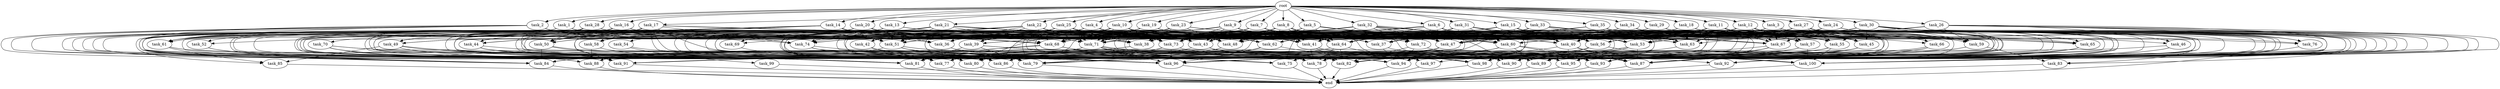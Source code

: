 digraph G {
  task_15 [size="2.727361e+11"];
  task_77 [size="6.187750e+11"];
  task_62 [size="8.056561e+11"];
  task_59 [size="2.585460e+11"];
  task_20 [size="4.415747e+11"];
  task_17 [size="8.877650e+11"];
  task_89 [size="3.334554e+11"];
  task_24 [size="4.620506e+11"];
  task_92 [size="1.553358e+11"];
  task_85 [size="8.364514e+11"];
  task_23 [size="8.305575e+11"];
  task_73 [size="5.351587e+11"];
  task_63 [size="8.537019e+11"];
  task_45 [size="9.984575e+11"];
  task_11 [size="9.175723e+10"];
  task_13 [size="9.775230e+11"];
  task_54 [size="6.478421e+11"];
  task_58 [size="5.514972e+10"];
  task_55 [size="7.091674e+11"];
  task_60 [size="8.311247e+11"];
  task_61 [size="7.537769e+11"];
  task_56 [size="7.320186e+10"];
  task_16 [size="6.479154e+11"];
  task_30 [size="2.031723e+11"];
  task_76 [size="2.652758e+11"];
  task_74 [size="2.296817e+10"];
  task_47 [size="1.531512e+10"];
  task_81 [size="3.632244e+11"];
  task_34 [size="1.570553e+11"];
  task_25 [size="9.369076e+11"];
  task_44 [size="8.265202e+11"];
  task_67 [size="6.456608e+11"];
  task_29 [size="9.227682e+11"];
  end [size="0.000000e+00"];
  task_66 [size="1.330986e+11"];
  task_2 [size="5.962341e+10"];
  task_4 [size="3.652465e+11"];
  task_86 [size="4.984661e+11"];
  task_64 [size="6.915526e+11"];
  task_36 [size="7.653376e+11"];
  task_71 [size="5.376671e+10"];
  task_94 [size="6.210052e+11"];
  task_95 [size="3.140667e+11"];
  task_96 [size="2.201931e+11"];
  task_48 [size="9.016316e+11"];
  task_53 [size="8.448403e+11"];
  task_5 [size="7.010783e+11"];
  task_79 [size="6.299315e+11"];
  task_52 [size="5.199014e+10"];
  task_31 [size="1.145375e+11"];
  task_1 [size="7.125655e+11"];
  task_82 [size="3.416328e+11"];
  task_19 [size="8.589036e+11"];
  task_40 [size="2.421617e+11"];
  task_57 [size="7.952693e+11"];
  task_83 [size="5.054775e+11"];
  task_6 [size="7.130588e+11"];
  task_80 [size="1.539061e+11"];
  task_22 [size="1.375497e+11"];
  task_99 [size="5.508440e+11"];
  task_100 [size="9.652146e+11"];
  task_84 [size="6.512014e+11"];
  task_90 [size="2.634636e+10"];
  task_49 [size="6.395185e+10"];
  task_3 [size="4.555729e+10"];
  task_14 [size="6.414689e+11"];
  task_18 [size="8.688814e+11"];
  task_42 [size="6.144481e+11"];
  task_10 [size="3.856489e+11"];
  task_70 [size="7.831053e+11"];
  task_78 [size="6.595278e+11"];
  task_50 [size="1.375975e+11"];
  task_21 [size="6.312285e+11"];
  task_32 [size="7.031435e+11"];
  task_51 [size="9.070758e+11"];
  task_46 [size="6.842967e+11"];
  task_12 [size="3.947589e+10"];
  task_9 [size="8.919619e+11"];
  task_93 [size="3.097959e+11"];
  task_43 [size="7.716840e+10"];
  task_26 [size="6.388618e+11"];
  task_41 [size="5.693159e+11"];
  task_27 [size="5.195865e+09"];
  task_68 [size="7.303919e+11"];
  task_65 [size="5.737494e+10"];
  task_39 [size="3.299041e+10"];
  task_38 [size="1.326044e+11"];
  task_72 [size="6.160084e+11"];
  task_98 [size="8.861007e+11"];
  task_28 [size="5.728710e+11"];
  task_69 [size="2.942444e+11"];
  task_88 [size="7.307407e+11"];
  task_91 [size="2.873659e+11"];
  task_8 [size="3.482477e+11"];
  task_75 [size="9.992859e+11"];
  task_33 [size="9.486643e+11"];
  root [size="0.000000e+00"];
  task_7 [size="6.429277e+11"];
  task_87 [size="6.997194e+11"];
  task_35 [size="3.833001e+11"];
  task_97 [size="9.688160e+11"];
  task_37 [size="3.622761e+11"];

  task_15 -> task_64 [size="4.067956e+07"];
  task_15 -> task_81 [size="1.911707e+07"];
  task_15 -> task_71 [size="3.584447e+06"];
  task_15 -> task_60 [size="5.194529e+07"];
  task_15 -> task_50 [size="1.250886e+07"];
  task_15 -> task_58 [size="1.102994e+07"];
  task_15 -> task_43 [size="4.823025e+06"];
  task_15 -> task_92 [size="5.177859e+07"];
  task_15 -> task_56 [size="5.630912e+06"];
  task_15 -> task_67 [size="5.869643e+07"];
  task_15 -> task_96 [size="1.100965e+07"];
  task_15 -> task_40 [size="1.513511e+07"];
  task_15 -> task_79 [size="3.499619e+07"];
  task_15 -> task_63 [size="9.485577e+07"];
  task_15 -> task_76 [size="5.305516e+07"];
  task_77 -> end [size="1.000000e-12"];
  task_62 -> task_94 [size="3.268448e+07"];
  task_62 -> task_77 [size="3.256710e+07"];
  task_62 -> task_96 [size="1.100965e+07"];
  task_59 -> task_96 [size="1.100965e+07"];
  task_59 -> task_83 [size="1.684925e+08"];
  task_59 -> task_89 [size="2.778795e+07"];
  task_20 -> task_36 [size="5.102250e+07"];
  task_20 -> task_81 [size="1.911707e+07"];
  task_20 -> task_71 [size="3.584447e+06"];
  task_20 -> task_77 [size="3.256710e+07"];
  task_20 -> task_40 [size="1.513511e+07"];
  task_20 -> task_59 [size="1.846757e+07"];
  task_20 -> task_50 [size="1.250886e+07"];
  task_20 -> task_44 [size="2.066301e+08"];
  task_20 -> task_62 [size="7.324147e+07"];
  task_20 -> task_41 [size="4.066542e+07"];
  task_20 -> task_68 [size="4.296423e+07"];
  task_20 -> task_61 [size="9.422212e+07"];
  task_20 -> task_56 [size="5.630912e+06"];
  task_20 -> task_84 [size="6.512014e+07"];
  task_20 -> task_70 [size="7.831053e+08"];
  task_20 -> task_63 [size="9.485577e+07"];
  task_20 -> task_86 [size="3.834354e+07"];
  task_17 -> task_58 [size="1.102994e+07"];
  task_17 -> task_50 [size="1.250886e+07"];
  task_17 -> task_44 [size="2.066301e+08"];
  task_17 -> task_96 [size="1.100965e+07"];
  task_17 -> task_43 [size="4.823025e+06"];
  task_17 -> task_94 [size="3.268448e+07"];
  task_17 -> task_89 [size="2.778795e+07"];
  task_17 -> task_74 [size="2.871022e+06"];
  task_17 -> task_67 [size="5.869643e+07"];
  task_17 -> task_90 [size="2.634636e+06"];
  task_17 -> task_88 [size="1.043915e+08"];
  task_17 -> task_79 [size="3.499619e+07"];
  task_17 -> task_95 [size="3.140667e+07"];
  task_89 -> end [size="1.000000e-12"];
  task_24 -> task_64 [size="4.067956e+07"];
  task_24 -> task_56 [size="5.630912e+06"];
  task_24 -> task_77 [size="3.256710e+07"];
  task_24 -> task_67 [size="5.869643e+07"];
  task_24 -> task_60 [size="5.194529e+07"];
  task_24 -> task_71 [size="3.584447e+06"];
  task_24 -> task_40 [size="1.513511e+07"];
  task_24 -> task_90 [size="2.634636e+06"];
  task_24 -> task_86 [size="3.834354e+07"];
  task_24 -> task_89 [size="2.778795e+07"];
  task_92 -> end [size="1.000000e-12"];
  task_85 -> end [size="1.000000e-12"];
  task_23 -> task_93 [size="2.816327e+07"];
  task_23 -> task_71 [size="3.584447e+06"];
  task_23 -> task_39 [size="4.712915e+06"];
  task_23 -> task_42 [size="3.072240e+08"];
  task_23 -> task_40 [size="1.513511e+07"];
  task_23 -> task_91 [size="3.592074e+07"];
  task_23 -> task_57 [size="1.988173e+08"];
  task_23 -> task_78 [size="5.995707e+07"];
  task_23 -> task_63 [size="9.485577e+07"];
  task_23 -> task_48 [size="9.016316e+07"];
  task_23 -> task_75 [size="1.665476e+08"];
  task_23 -> task_53 [size="6.498772e+07"];
  task_23 -> task_51 [size="6.047172e+07"];
  task_23 -> task_38 [size="1.105036e+07"];
  task_23 -> task_79 [size="3.499619e+07"];
  task_23 -> task_95 [size="3.140667e+07"];
  task_23 -> task_86 [size="3.834354e+07"];
  task_73 -> task_95 [size="3.140667e+07"];
  task_73 -> task_79 [size="3.499619e+07"];
  task_73 -> task_77 [size="3.256710e+07"];
  task_73 -> task_96 [size="1.100965e+07"];
  task_63 -> task_94 [size="3.268448e+07"];
  task_45 -> task_96 [size="1.100965e+07"];
  task_45 -> task_80 [size="1.026041e+07"];
  task_45 -> task_94 [size="3.268448e+07"];
  task_45 -> task_89 [size="2.778795e+07"];
  task_11 -> task_45 [size="9.984575e+07"];
  task_11 -> task_71 [size="3.584447e+06"];
  task_11 -> task_87 [size="4.997996e+07"];
  task_11 -> task_40 [size="1.513511e+07"];
  task_11 -> task_59 [size="1.846757e+07"];
  task_11 -> task_37 [size="9.056904e+07"];
  task_11 -> task_60 [size="5.194529e+07"];
  task_11 -> task_100 [size="9.652146e+07"];
  task_11 -> task_68 [size="4.296423e+07"];
  task_11 -> task_53 [size="6.498772e+07"];
  task_11 -> task_67 [size="5.869643e+07"];
  task_11 -> task_73 [size="3.147992e+07"];
  task_11 -> task_49 [size="1.598796e+07"];
  task_11 -> task_76 [size="5.305516e+07"];
  task_13 -> task_64 [size="4.067956e+07"];
  task_13 -> task_48 [size="9.016316e+07"];
  task_13 -> task_51 [size="6.047172e+07"];
  task_13 -> task_54 [size="6.478421e+08"];
  task_13 -> task_60 [size="5.194529e+07"];
  task_13 -> task_50 [size="1.250886e+07"];
  task_13 -> task_77 [size="3.256710e+07"];
  task_13 -> task_86 [size="3.834354e+07"];
  task_13 -> task_98 [size="5.212357e+07"];
  task_13 -> task_100 [size="9.652146e+07"];
  task_13 -> task_80 [size="1.026041e+07"];
  task_54 -> task_99 [size="5.508440e+08"];
  task_54 -> task_94 [size="3.268448e+07"];
  task_58 -> task_77 [size="3.256710e+07"];
  task_58 -> task_88 [size="1.043915e+08"];
  task_55 -> task_75 [size="1.665476e+08"];
  task_55 -> task_81 [size="1.911707e+07"];
  task_55 -> task_87 [size="4.997996e+07"];
  task_55 -> task_100 [size="9.652146e+07"];
  task_55 -> task_88 [size="1.043915e+08"];
  task_60 -> task_82 [size="2.440234e+07"];
  task_60 -> task_96 [size="1.100965e+07"];
  task_60 -> task_87 [size="4.997996e+07"];
  task_60 -> task_79 [size="3.499619e+07"];
  task_60 -> task_93 [size="2.816327e+07"];
  task_60 -> task_89 [size="2.778795e+07"];
  task_61 -> task_85 [size="2.788171e+08"];
  task_61 -> task_79 [size="3.499619e+07"];
  task_61 -> task_91 [size="3.592074e+07"];
  task_56 -> task_78 [size="5.995707e+07"];
  task_56 -> task_79 [size="3.499619e+07"];
  task_56 -> task_94 [size="3.268448e+07"];
  task_56 -> task_100 [size="9.652146e+07"];
  task_56 -> task_89 [size="2.778795e+07"];
  task_16 -> task_45 [size="9.984575e+07"];
  task_16 -> task_82 [size="2.440234e+07"];
  task_16 -> task_84 [size="6.512014e+07"];
  task_16 -> task_50 [size="1.250886e+07"];
  task_16 -> task_44 [size="2.066301e+08"];
  task_16 -> task_43 [size="4.823025e+06"];
  task_16 -> task_61 [size="9.422212e+07"];
  task_16 -> task_89 [size="2.778795e+07"];
  task_16 -> task_68 [size="4.296423e+07"];
  task_16 -> task_51 [size="6.047172e+07"];
  task_16 -> task_52 [size="2.599507e+07"];
  task_16 -> task_73 [size="3.147992e+07"];
  task_16 -> task_63 [size="9.485577e+07"];
  task_16 -> task_86 [size="3.834354e+07"];
  task_30 -> task_45 [size="9.984575e+07"];
  task_30 -> task_64 [size="4.067956e+07"];
  task_30 -> task_81 [size="1.911707e+07"];
  task_30 -> task_87 [size="4.997996e+07"];
  task_30 -> task_40 [size="1.513511e+07"];
  task_30 -> task_59 [size="1.846757e+07"];
  task_30 -> task_55 [size="6.446977e+07"];
  task_30 -> task_93 [size="2.816327e+07"];
  task_30 -> task_41 [size="4.066542e+07"];
  task_30 -> task_100 [size="9.652146e+07"];
  task_30 -> task_94 [size="3.268448e+07"];
  task_30 -> task_91 [size="3.592074e+07"];
  task_30 -> task_82 [size="2.440234e+07"];
  task_30 -> task_56 [size="5.630912e+06"];
  task_30 -> task_38 [size="1.105036e+07"];
  task_30 -> task_53 [size="6.498772e+07"];
  task_30 -> task_74 [size="2.871022e+06"];
  task_30 -> task_65 [size="9.562489e+06"];
  task_76 -> end [size="1.000000e-12"];
  task_74 -> task_96 [size="1.100965e+07"];
  task_74 -> task_79 [size="3.499619e+07"];
  task_74 -> task_77 [size="3.256710e+07"];
  task_74 -> task_90 [size="2.634636e+06"];
  task_47 -> task_78 [size="5.995707e+07"];
  task_47 -> task_82 [size="2.440234e+07"];
  task_47 -> task_84 [size="6.512014e+07"];
  task_47 -> task_80 [size="1.026041e+07"];
  task_81 -> end [size="1.000000e-12"];
  task_34 -> task_36 [size="5.102250e+07"];
  task_34 -> task_59 [size="1.846757e+07"];
  task_34 -> task_55 [size="6.446977e+07"];
  task_34 -> task_78 [size="5.995707e+07"];
  task_34 -> task_43 [size="4.823025e+06"];
  task_34 -> task_94 [size="3.268448e+07"];
  task_34 -> task_80 [size="1.026041e+07"];
  task_34 -> task_48 [size="9.016316e+07"];
  task_34 -> task_53 [size="6.498772e+07"];
  task_34 -> task_66 [size="3.327465e+07"];
  task_34 -> task_96 [size="1.100965e+07"];
  task_34 -> task_98 [size="5.212357e+07"];
  task_34 -> task_47 [size="1.093937e+06"];
  task_25 -> task_64 [size="4.067956e+07"];
  task_25 -> task_36 [size="5.102250e+07"];
  task_25 -> task_82 [size="2.440234e+07"];
  task_25 -> task_71 [size="3.584447e+06"];
  task_25 -> task_38 [size="1.105036e+07"];
  task_25 -> task_62 [size="7.324147e+07"];
  task_25 -> task_50 [size="1.250886e+07"];
  task_25 -> task_60 [size="5.194529e+07"];
  task_25 -> task_80 [size="1.026041e+07"];
  task_25 -> task_56 [size="5.630912e+06"];
  task_25 -> task_47 [size="1.093937e+06"];
  task_25 -> task_39 [size="4.712915e+06"];
  task_25 -> task_96 [size="1.100965e+07"];
  task_25 -> task_69 [size="9.808147e+07"];
  task_25 -> task_40 [size="1.513511e+07"];
  task_25 -> task_72 [size="1.540021e+08"];
  task_25 -> task_74 [size="2.871022e+06"];
  task_25 -> task_86 [size="3.834354e+07"];
  task_25 -> task_98 [size="5.212357e+07"];
  task_44 -> task_94 [size="3.268448e+07"];
  task_44 -> task_78 [size="5.995707e+07"];
  task_44 -> task_87 [size="4.997996e+07"];
  task_44 -> task_77 [size="3.256710e+07"];
  task_44 -> task_96 [size="1.100965e+07"];
  task_67 -> task_93 [size="2.816327e+07"];
  task_67 -> task_87 [size="4.997996e+07"];
  task_67 -> task_86 [size="3.834354e+07"];
  task_67 -> task_98 [size="5.212357e+07"];
  task_29 -> task_45 [size="9.984575e+07"];
  task_29 -> task_64 [size="4.067956e+07"];
  task_29 -> task_59 [size="1.846757e+07"];
  task_29 -> task_95 [size="3.140667e+07"];
  task_29 -> task_38 [size="1.105036e+07"];
  task_29 -> task_43 [size="4.823025e+06"];
  task_29 -> task_61 [size="9.422212e+07"];
  task_29 -> task_94 [size="3.268448e+07"];
  task_29 -> task_48 [size="9.016316e+07"];
  task_29 -> task_68 [size="4.296423e+07"];
  task_29 -> task_67 [size="5.869643e+07"];
  task_29 -> task_90 [size="2.634636e+06"];
  task_29 -> task_73 [size="3.147992e+07"];
  task_29 -> task_41 [size="4.066542e+07"];
  task_29 -> task_98 [size="5.212357e+07"];
  task_29 -> task_76 [size="5.305516e+07"];
  task_66 -> task_95 [size="3.140667e+07"];
  task_66 -> task_82 [size="2.440234e+07"];
  task_66 -> task_79 [size="3.499619e+07"];
  task_66 -> task_98 [size="5.212357e+07"];
  task_66 -> task_90 [size="2.634636e+06"];
  task_2 -> task_64 [size="4.067956e+07"];
  task_2 -> task_36 [size="5.102250e+07"];
  task_2 -> task_81 [size="1.911707e+07"];
  task_2 -> task_88 [size="1.043915e+08"];
  task_2 -> task_78 [size="5.995707e+07"];
  task_2 -> task_43 [size="4.823025e+06"];
  task_2 -> task_68 [size="4.296423e+07"];
  task_2 -> task_75 [size="1.665476e+08"];
  task_2 -> task_51 [size="6.047172e+07"];
  task_2 -> task_96 [size="1.100965e+07"];
  task_2 -> task_73 [size="3.147992e+07"];
  task_2 -> task_74 [size="2.871022e+06"];
  task_2 -> task_61 [size="9.422212e+07"];
  task_4 -> task_64 [size="4.067956e+07"];
  task_4 -> task_36 [size="5.102250e+07"];
  task_4 -> task_71 [size="3.584447e+06"];
  task_4 -> task_77 [size="3.256710e+07"];
  task_4 -> task_60 [size="5.194529e+07"];
  task_4 -> task_50 [size="1.250886e+07"];
  task_4 -> task_43 [size="4.823025e+06"];
  task_4 -> task_41 [size="4.066542e+07"];
  task_4 -> task_94 [size="3.268448e+07"];
  task_4 -> task_53 [size="6.498772e+07"];
  task_4 -> task_73 [size="3.147992e+07"];
  task_4 -> task_74 [size="2.871022e+06"];
  task_4 -> task_47 [size="1.093937e+06"];
  task_86 -> end [size="1.000000e-12"];
  task_64 -> task_81 [size="1.911707e+07"];
  task_64 -> task_82 [size="2.440234e+07"];
  task_64 -> task_78 [size="5.995707e+07"];
  task_64 -> task_98 [size="5.212357e+07"];
  task_36 -> task_77 [size="3.256710e+07"];
  task_36 -> task_96 [size="1.100965e+07"];
  task_71 -> task_81 [size="1.911707e+07"];
  task_71 -> task_82 [size="2.440234e+07"];
  task_71 -> task_87 [size="4.997996e+07"];
  task_71 -> task_96 [size="1.100965e+07"];
  task_71 -> task_80 [size="1.026041e+07"];
  task_71 -> task_93 [size="2.816327e+07"];
  task_71 -> task_97 [size="3.229387e+08"];
  task_94 -> end [size="1.000000e-12"];
  task_95 -> end [size="1.000000e-12"];
  task_96 -> end [size="1.000000e-12"];
  task_48 -> task_77 [size="3.256710e+07"];
  task_48 -> task_80 [size="1.026041e+07"];
  task_53 -> task_80 [size="1.026041e+07"];
  task_53 -> task_87 [size="4.997996e+07"];
  task_53 -> task_96 [size="1.100965e+07"];
  task_53 -> task_88 [size="1.043915e+08"];
  task_53 -> task_94 [size="3.268448e+07"];
  task_53 -> task_98 [size="5.212357e+07"];
  task_5 -> task_64 [size="4.067956e+07"];
  task_5 -> task_36 [size="5.102250e+07"];
  task_5 -> task_75 [size="1.665476e+08"];
  task_5 -> task_53 [size="6.498772e+07"];
  task_5 -> task_56 [size="5.630912e+06"];
  task_5 -> task_51 [size="6.047172e+07"];
  task_5 -> task_66 [size="3.327465e+07"];
  task_5 -> task_73 [size="3.147992e+07"];
  task_5 -> task_72 [size="1.540021e+08"];
  task_5 -> task_43 [size="4.823025e+06"];
  task_5 -> task_81 [size="1.911707e+07"];
  task_79 -> end [size="1.000000e-12"];
  task_52 -> task_84 [size="6.512014e+07"];
  task_52 -> task_88 [size="1.043915e+08"];
  task_31 -> task_45 [size="9.984575e+07"];
  task_31 -> task_36 [size="5.102250e+07"];
  task_31 -> task_78 [size="5.995707e+07"];
  task_31 -> task_62 [size="7.324147e+07"];
  task_31 -> task_59 [size="1.846757e+07"];
  task_31 -> task_55 [size="6.446977e+07"];
  task_31 -> task_44 [size="2.066301e+08"];
  task_31 -> task_60 [size="5.194529e+07"];
  task_31 -> task_41 [size="4.066542e+07"];
  task_31 -> task_61 [size="9.422212e+07"];
  task_31 -> task_53 [size="6.498772e+07"];
  task_31 -> task_56 [size="5.630912e+06"];
  task_31 -> task_38 [size="1.105036e+07"];
  task_31 -> task_46 [size="3.421484e+08"];
  task_31 -> task_64 [size="4.067956e+07"];
  task_31 -> task_37 [size="9.056904e+07"];
  task_31 -> task_63 [size="9.485577e+07"];
  task_31 -> task_47 [size="1.093937e+06"];
  task_1 -> task_36 [size="5.102250e+07"];
  task_1 -> task_61 [size="9.422212e+07"];
  task_1 -> task_81 [size="1.911707e+07"];
  task_1 -> task_67 [size="5.869643e+07"];
  task_1 -> task_51 [size="6.047172e+07"];
  task_1 -> task_59 [size="1.846757e+07"];
  task_1 -> task_91 [size="3.592074e+07"];
  task_1 -> task_77 [size="3.256710e+07"];
  task_1 -> task_47 [size="1.093937e+06"];
  task_82 -> end [size="1.000000e-12"];
  task_19 -> task_36 [size="5.102250e+07"];
  task_19 -> task_71 [size="3.584447e+06"];
  task_19 -> task_39 [size="4.712915e+06"];
  task_19 -> task_77 [size="3.256710e+07"];
  task_19 -> task_40 [size="1.513511e+07"];
  task_19 -> task_62 [size="7.324147e+07"];
  task_19 -> task_41 [size="4.066542e+07"];
  task_19 -> task_80 [size="1.026041e+07"];
  task_19 -> task_68 [size="4.296423e+07"];
  task_19 -> task_56 [size="5.630912e+06"];
  task_19 -> task_51 [size="6.047172e+07"];
  task_19 -> task_67 [size="5.869643e+07"];
  task_19 -> task_79 [size="3.499619e+07"];
  task_19 -> task_37 [size="9.056904e+07"];
  task_19 -> task_47 [size="1.093937e+06"];
  task_40 -> task_95 [size="3.140667e+07"];
  task_40 -> task_82 [size="2.440234e+07"];
  task_40 -> task_87 [size="4.997996e+07"];
  task_40 -> task_100 [size="9.652146e+07"];
  task_57 -> task_81 [size="1.911707e+07"];
  task_57 -> task_77 [size="3.256710e+07"];
  task_57 -> task_100 [size="9.652146e+07"];
  task_83 -> end [size="1.000000e-12"];
  task_6 -> task_64 [size="4.067956e+07"];
  task_6 -> task_36 [size="5.102250e+07"];
  task_6 -> task_81 [size="1.911707e+07"];
  task_6 -> task_40 [size="1.513511e+07"];
  task_6 -> task_59 [size="1.846757e+07"];
  task_6 -> task_55 [size="6.446977e+07"];
  task_6 -> task_60 [size="5.194529e+07"];
  task_6 -> task_94 [size="3.268448e+07"];
  task_6 -> task_68 [size="4.296423e+07"];
  task_6 -> task_56 [size="5.630912e+06"];
  task_6 -> task_51 [size="6.047172e+07"];
  task_6 -> task_96 [size="1.100965e+07"];
  task_6 -> task_69 [size="9.808147e+07"];
  task_6 -> task_72 [size="1.540021e+08"];
  task_6 -> task_98 [size="5.212357e+07"];
  task_6 -> task_47 [size="1.093937e+06"];
  task_80 -> end [size="1.000000e-12"];
  task_22 -> task_64 [size="4.067956e+07"];
  task_22 -> task_36 [size="5.102250e+07"];
  task_22 -> task_71 [size="3.584447e+06"];
  task_22 -> task_51 [size="6.047172e+07"];
  task_22 -> task_55 [size="6.446977e+07"];
  task_22 -> task_43 [size="4.823025e+06"];
  task_22 -> task_61 [size="9.422212e+07"];
  task_22 -> task_80 [size="1.026041e+07"];
  task_22 -> task_68 [size="4.296423e+07"];
  task_22 -> task_48 [size="9.016316e+07"];
  task_22 -> task_75 [size="1.665476e+08"];
  task_22 -> task_39 [size="4.712915e+06"];
  task_22 -> task_38 [size="1.105036e+07"];
  task_22 -> task_69 [size="9.808147e+07"];
  task_99 -> end [size="1.000000e-12"];
  task_100 -> end [size="1.000000e-12"];
  task_84 -> end [size="1.000000e-12"];
  task_90 -> end [size="1.000000e-12"];
  task_49 -> task_85 [size="2.788171e+08"];
  task_49 -> task_81 [size="1.911707e+07"];
  task_49 -> task_94 [size="3.268448e+07"];
  task_49 -> task_96 [size="1.100965e+07"];
  task_3 -> task_36 [size="5.102250e+07"];
  task_3 -> task_81 [size="1.911707e+07"];
  task_3 -> task_71 [size="3.584447e+06"];
  task_3 -> task_62 [size="7.324147e+07"];
  task_3 -> task_59 [size="1.846757e+07"];
  task_3 -> task_57 [size="1.988173e+08"];
  task_3 -> task_40 [size="1.513511e+07"];
  task_3 -> task_43 [size="4.823025e+06"];
  task_3 -> task_94 [size="3.268448e+07"];
  task_3 -> task_100 [size="9.652146e+07"];
  task_3 -> task_74 [size="2.871022e+06"];
  task_3 -> task_68 [size="4.296423e+07"];
  task_3 -> task_65 [size="9.562489e+06"];
  task_3 -> task_60 [size="5.194529e+07"];
  task_3 -> task_67 [size="5.869643e+07"];
  task_3 -> task_96 [size="1.100965e+07"];
  task_3 -> task_98 [size="5.212357e+07"];
  task_3 -> task_83 [size="1.684925e+08"];
  task_14 -> task_82 [size="2.440234e+07"];
  task_14 -> task_51 [size="6.047172e+07"];
  task_14 -> task_40 [size="1.513511e+07"];
  task_14 -> task_50 [size="1.250886e+07"];
  task_14 -> task_62 [size="7.324147e+07"];
  task_14 -> task_43 [size="4.823025e+06"];
  task_14 -> task_58 [size="1.102994e+07"];
  task_14 -> task_80 [size="1.026041e+07"];
  task_14 -> task_68 [size="4.296423e+07"];
  task_14 -> task_53 [size="6.498772e+07"];
  task_14 -> task_67 [size="5.869643e+07"];
  task_14 -> task_38 [size="1.105036e+07"];
  task_14 -> task_85 [size="2.788171e+08"];
  task_14 -> task_49 [size="1.598796e+07"];
  task_14 -> task_98 [size="5.212357e+07"];
  task_14 -> task_84 [size="6.512014e+07"];
  task_18 -> task_64 [size="4.067956e+07"];
  task_18 -> task_62 [size="7.324147e+07"];
  task_18 -> task_55 [size="6.446977e+07"];
  task_18 -> task_95 [size="3.140667e+07"];
  task_18 -> task_93 [size="2.816327e+07"];
  task_18 -> task_94 [size="3.268448e+07"];
  task_18 -> task_58 [size="1.102994e+07"];
  task_18 -> task_89 [size="2.778795e+07"];
  task_18 -> task_68 [size="4.296423e+07"];
  task_18 -> task_65 [size="9.562489e+06"];
  task_18 -> task_66 [size="3.327465e+07"];
  task_18 -> task_51 [size="6.047172e+07"];
  task_18 -> task_38 [size="1.105036e+07"];
  task_18 -> task_79 [size="3.499619e+07"];
  task_18 -> task_63 [size="9.485577e+07"];
  task_18 -> task_47 [size="1.093937e+06"];
  task_42 -> task_94 [size="3.268448e+07"];
  task_42 -> task_77 [size="3.256710e+07"];
  task_10 -> task_71 [size="3.584447e+06"];
  task_10 -> task_42 [size="3.072240e+08"];
  task_10 -> task_60 [size="5.194529e+07"];
  task_10 -> task_91 [size="3.592074e+07"];
  task_10 -> task_57 [size="1.988173e+08"];
  task_10 -> task_62 [size="7.324147e+07"];
  task_10 -> task_41 [size="4.066542e+07"];
  task_10 -> task_48 [size="9.016316e+07"];
  task_10 -> task_68 [size="4.296423e+07"];
  task_10 -> task_47 [size="1.093937e+06"];
  task_10 -> task_39 [size="4.712915e+06"];
  task_10 -> task_73 [size="3.147992e+07"];
  task_10 -> task_86 [size="3.834354e+07"];
  task_70 -> task_81 [size="1.911707e+07"];
  task_70 -> task_86 [size="3.834354e+07"];
  task_70 -> task_79 [size="3.499619e+07"];
  task_70 -> task_91 [size="3.592074e+07"];
  task_70 -> task_90 [size="2.634636e+06"];
  task_70 -> task_100 [size="9.652146e+07"];
  task_70 -> task_80 [size="1.026041e+07"];
  task_78 -> end [size="1.000000e-12"];
  task_50 -> task_81 [size="1.911707e+07"];
  task_50 -> task_84 [size="6.512014e+07"];
  task_50 -> task_79 [size="3.499619e+07"];
  task_21 -> task_36 [size="5.102250e+07"];
  task_21 -> task_81 [size="1.911707e+07"];
  task_21 -> task_51 [size="6.047172e+07"];
  task_21 -> task_58 [size="1.102994e+07"];
  task_21 -> task_59 [size="1.846757e+07"];
  task_21 -> task_40 [size="1.513511e+07"];
  task_21 -> task_61 [size="9.422212e+07"];
  task_21 -> task_68 [size="4.296423e+07"];
  task_21 -> task_67 [size="5.869643e+07"];
  task_21 -> task_79 [size="3.499619e+07"];
  task_21 -> task_73 [size="3.147992e+07"];
  task_21 -> task_74 [size="2.871022e+06"];
  task_32 -> task_60 [size="5.194529e+07"];
  task_32 -> task_59 [size="1.846757e+07"];
  task_32 -> task_55 [size="6.446977e+07"];
  task_32 -> task_38 [size="1.105036e+07"];
  task_32 -> task_41 [size="4.066542e+07"];
  task_32 -> task_48 [size="9.016316e+07"];
  task_32 -> task_53 [size="6.498772e+07"];
  task_32 -> task_51 [size="6.047172e+07"];
  task_32 -> task_90 [size="2.634636e+06"];
  task_32 -> task_73 [size="3.147992e+07"];
  task_32 -> task_72 [size="1.540021e+08"];
  task_32 -> task_74 [size="2.871022e+06"];
  task_32 -> task_47 [size="1.093937e+06"];
  task_51 -> task_84 [size="6.512014e+07"];
  task_51 -> task_96 [size="1.100965e+07"];
  task_51 -> task_95 [size="3.140667e+07"];
  task_51 -> task_79 [size="3.499619e+07"];
  task_51 -> task_86 [size="3.834354e+07"];
  task_51 -> task_89 [size="2.778795e+07"];
  task_46 -> task_95 [size="3.140667e+07"];
  task_46 -> task_80 [size="1.026041e+07"];
  task_46 -> task_90 [size="2.634636e+06"];
  task_12 -> task_45 [size="9.984575e+07"];
  task_12 -> task_60 [size="5.194529e+07"];
  task_12 -> task_57 [size="1.988173e+08"];
  task_12 -> task_89 [size="2.778795e+07"];
  task_12 -> task_68 [size="4.296423e+07"];
  task_12 -> task_53 [size="6.498772e+07"];
  task_12 -> task_47 [size="1.093937e+06"];
  task_12 -> task_67 [size="5.869643e+07"];
  task_12 -> task_73 [size="3.147992e+07"];
  task_12 -> task_63 [size="9.485577e+07"];
  task_12 -> task_86 [size="3.834354e+07"];
  task_12 -> task_97 [size="3.229387e+08"];
  task_9 -> task_64 [size="4.067956e+07"];
  task_9 -> task_36 [size="5.102250e+07"];
  task_9 -> task_81 [size="1.911707e+07"];
  task_9 -> task_77 [size="3.256710e+07"];
  task_9 -> task_40 [size="1.513511e+07"];
  task_9 -> task_55 [size="6.446977e+07"];
  task_9 -> task_60 [size="5.194529e+07"];
  task_9 -> task_43 [size="4.823025e+06"];
  task_9 -> task_41 [size="4.066542e+07"];
  task_9 -> task_48 [size="9.016316e+07"];
  task_9 -> task_68 [size="4.296423e+07"];
  task_9 -> task_84 [size="6.512014e+07"];
  task_9 -> task_73 [size="3.147992e+07"];
  task_9 -> task_37 [size="9.056904e+07"];
  task_9 -> task_47 [size="1.093937e+06"];
  task_93 -> end [size="1.000000e-12"];
  task_43 -> task_78 [size="5.995707e+07"];
  task_43 -> task_79 [size="3.499619e+07"];
  task_43 -> task_97 [size="3.229387e+08"];
  task_26 -> task_77 [size="3.256710e+07"];
  task_26 -> task_60 [size="5.194529e+07"];
  task_26 -> task_59 [size="1.846757e+07"];
  task_26 -> task_95 [size="3.140667e+07"];
  task_26 -> task_40 [size="1.513511e+07"];
  task_26 -> task_62 [size="7.324147e+07"];
  task_26 -> task_48 [size="9.016316e+07"];
  task_26 -> task_53 [size="6.498772e+07"];
  task_26 -> task_56 [size="5.630912e+06"];
  task_26 -> task_84 [size="6.512014e+07"];
  task_26 -> task_46 [size="3.421484e+08"];
  task_26 -> task_98 [size="5.212357e+07"];
  task_26 -> task_76 [size="5.305516e+07"];
  task_41 -> task_78 [size="5.995707e+07"];
  task_41 -> task_82 [size="2.440234e+07"];
  task_41 -> task_87 [size="4.997996e+07"];
  task_41 -> task_90 [size="2.634636e+06"];
  task_27 -> task_45 [size="9.984575e+07"];
  task_27 -> task_64 [size="4.067956e+07"];
  task_27 -> task_93 [size="2.816327e+07"];
  task_27 -> task_71 [size="3.584447e+06"];
  task_27 -> task_87 [size="4.997996e+07"];
  task_27 -> task_62 [size="7.324147e+07"];
  task_27 -> task_59 [size="1.846757e+07"];
  task_27 -> task_55 [size="6.446977e+07"];
  task_27 -> task_40 [size="1.513511e+07"];
  task_27 -> task_43 [size="4.823025e+06"];
  task_27 -> task_41 [size="4.066542e+07"];
  task_27 -> task_100 [size="9.652146e+07"];
  task_27 -> task_68 [size="4.296423e+07"];
  task_27 -> task_75 [size="1.665476e+08"];
  task_27 -> task_66 [size="3.327465e+07"];
  task_27 -> task_50 [size="1.250886e+07"];
  task_27 -> task_73 [size="3.147992e+07"];
  task_27 -> task_90 [size="2.634636e+06"];
  task_27 -> task_63 [size="9.485577e+07"];
  task_27 -> task_86 [size="3.834354e+07"];
  task_27 -> task_76 [size="5.305516e+07"];
  task_68 -> task_88 [size="1.043915e+08"];
  task_68 -> task_81 [size="1.911707e+07"];
  task_68 -> task_82 [size="2.440234e+07"];
  task_68 -> task_78 [size="5.995707e+07"];
  task_68 -> task_98 [size="5.212357e+07"];
  task_65 -> task_92 [size="5.177859e+07"];
  task_65 -> task_87 [size="4.997996e+07"];
  task_65 -> task_77 [size="3.256710e+07"];
  task_65 -> task_79 [size="3.499619e+07"];
  task_65 -> task_98 [size="5.212357e+07"];
  task_65 -> task_89 [size="2.778795e+07"];
  task_39 -> task_81 [size="1.911707e+07"];
  task_39 -> task_79 [size="3.499619e+07"];
  task_39 -> task_93 [size="2.816327e+07"];
  task_39 -> task_89 [size="2.778795e+07"];
  task_38 -> task_91 [size="3.592074e+07"];
  task_38 -> task_84 [size="6.512014e+07"];
  task_72 -> task_92 [size="5.177859e+07"];
  task_72 -> task_82 [size="2.440234e+07"];
  task_72 -> task_94 [size="3.268448e+07"];
  task_98 -> end [size="1.000000e-12"];
  task_28 -> task_80 [size="1.026041e+07"];
  task_28 -> task_87 [size="4.997996e+07"];
  task_28 -> task_38 [size="1.105036e+07"];
  task_28 -> task_50 [size="1.250886e+07"];
  task_28 -> task_73 [size="3.147992e+07"];
  task_28 -> task_96 [size="1.100965e+07"];
  task_28 -> task_49 [size="1.598796e+07"];
  task_28 -> task_98 [size="5.212357e+07"];
  task_28 -> task_41 [size="4.066542e+07"];
  task_69 -> task_77 [size="3.256710e+07"];
  task_88 -> end [size="1.000000e-12"];
  task_91 -> end [size="1.000000e-12"];
  task_8 -> task_45 [size="9.984575e+07"];
  task_8 -> task_64 [size="4.067956e+07"];
  task_8 -> task_93 [size="2.816327e+07"];
  task_8 -> task_71 [size="3.584447e+06"];
  task_8 -> task_60 [size="5.194529e+07"];
  task_8 -> task_62 [size="7.324147e+07"];
  task_8 -> task_43 [size="4.823025e+06"];
  task_8 -> task_41 [size="4.066542e+07"];
  task_8 -> task_48 [size="9.016316e+07"];
  task_8 -> task_68 [size="4.296423e+07"];
  task_8 -> task_53 [size="6.498772e+07"];
  task_8 -> task_56 [size="5.630912e+06"];
  task_8 -> task_51 [size="6.047172e+07"];
  task_8 -> task_73 [size="3.147992e+07"];
  task_8 -> task_49 [size="1.598796e+07"];
  task_8 -> task_98 [size="5.212357e+07"];
  task_75 -> end [size="1.000000e-12"];
  task_33 -> task_45 [size="9.984575e+07"];
  task_33 -> task_71 [size="3.584447e+06"];
  task_33 -> task_59 [size="1.846757e+07"];
  task_33 -> task_55 [size="6.446977e+07"];
  task_33 -> task_38 [size="1.105036e+07"];
  task_33 -> task_43 [size="4.823025e+06"];
  task_33 -> task_41 [size="4.066542e+07"];
  task_33 -> task_65 [size="9.562489e+06"];
  task_33 -> task_39 [size="4.712915e+06"];
  task_33 -> task_83 [size="1.684925e+08"];
  task_33 -> task_73 [size="3.147992e+07"];
  task_33 -> task_53 [size="6.498772e+07"];
  task_33 -> task_63 [size="9.485577e+07"];
  task_33 -> task_47 [size="1.093937e+06"];
  root -> task_1 [size="1.000000e-12"];
  root -> task_19 [size="1.000000e-12"];
  root -> task_5 [size="1.000000e-12"];
  root -> task_25 [size="1.000000e-12"];
  root -> task_11 [size="1.000000e-12"];
  root -> task_12 [size="1.000000e-12"];
  root -> task_9 [size="1.000000e-12"];
  root -> task_20 [size="1.000000e-12"];
  root -> task_6 [size="1.000000e-12"];
  root -> task_17 [size="1.000000e-12"];
  root -> task_26 [size="1.000000e-12"];
  root -> task_24 [size="1.000000e-12"];
  root -> task_27 [size="1.000000e-12"];
  root -> task_22 [size="1.000000e-12"];
  root -> task_7 [size="1.000000e-12"];
  root -> task_15 [size="1.000000e-12"];
  root -> task_23 [size="1.000000e-12"];
  root -> task_2 [size="1.000000e-12"];
  root -> task_3 [size="1.000000e-12"];
  root -> task_28 [size="1.000000e-12"];
  root -> task_29 [size="1.000000e-12"];
  root -> task_14 [size="1.000000e-12"];
  root -> task_18 [size="1.000000e-12"];
  root -> task_13 [size="1.000000e-12"];
  root -> task_10 [size="1.000000e-12"];
  root -> task_8 [size="1.000000e-12"];
  root -> task_33 [size="1.000000e-12"];
  root -> task_21 [size="1.000000e-12"];
  root -> task_16 [size="1.000000e-12"];
  root -> task_34 [size="1.000000e-12"];
  root -> task_35 [size="1.000000e-12"];
  root -> task_32 [size="1.000000e-12"];
  root -> task_31 [size="1.000000e-12"];
  root -> task_4 [size="1.000000e-12"];
  root -> task_30 [size="1.000000e-12"];
  task_7 -> task_45 [size="9.984575e+07"];
  task_7 -> task_64 [size="4.067956e+07"];
  task_7 -> task_71 [size="3.584447e+06"];
  task_7 -> task_60 [size="5.194529e+07"];
  task_7 -> task_50 [size="1.250886e+07"];
  task_7 -> task_40 [size="1.513511e+07"];
  task_7 -> task_41 [size="4.066542e+07"];
  task_7 -> task_80 [size="1.026041e+07"];
  task_7 -> task_65 [size="9.562489e+06"];
  task_7 -> task_56 [size="5.630912e+06"];
  task_7 -> task_51 [size="6.047172e+07"];
  task_7 -> task_38 [size="1.105036e+07"];
  task_7 -> task_52 [size="2.599507e+07"];
  task_7 -> task_73 [size="3.147992e+07"];
  task_87 -> end [size="1.000000e-12"];
  task_35 -> task_36 [size="5.102250e+07"];
  task_35 -> task_82 [size="2.440234e+07"];
  task_35 -> task_87 [size="4.997996e+07"];
  task_35 -> task_91 [size="3.592074e+07"];
  task_35 -> task_93 [size="2.816327e+07"];
  task_35 -> task_43 [size="4.823025e+06"];
  task_35 -> task_65 [size="9.562489e+06"];
  task_35 -> task_56 [size="5.630912e+06"];
  task_35 -> task_86 [size="3.834354e+07"];
  task_35 -> task_39 [size="4.712915e+06"];
  task_35 -> task_55 [size="6.446977e+07"];
  task_35 -> task_73 [size="3.147992e+07"];
  task_35 -> task_98 [size="5.212357e+07"];
  task_35 -> task_47 [size="1.093937e+06"];
  task_97 -> end [size="1.000000e-12"];
  task_37 -> task_93 [size="2.816327e+07"];
  task_37 -> task_94 [size="3.268448e+07"];
}
